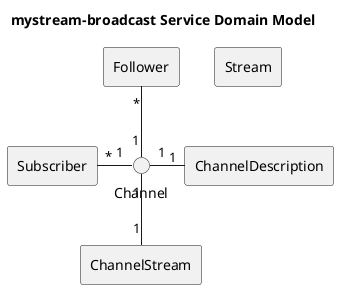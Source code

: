 @startuml "domain_modeling"

title "mystream-broadcast Service Domain Model"

skinparam componentStyle rectangle

component Stream
component ChannelStream
component ChannelDescription
component Subscriber
component Follower

Channel "1" -up- "*" Follower
Channel "1" -down- "1" ChannelStream
Channel "1" -right- "1" ChannelDescription
Channel "1" -left- "*" Subscriber

@endum